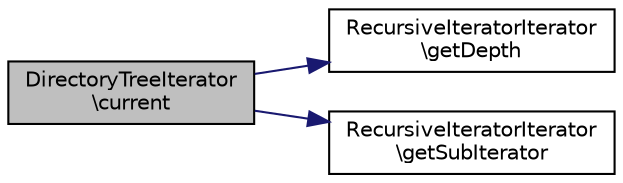 digraph "DirectoryTreeIterator\current"
{
  edge [fontname="Helvetica",fontsize="10",labelfontname="Helvetica",labelfontsize="10"];
  node [fontname="Helvetica",fontsize="10",shape=record];
  rankdir="LR";
  Node1 [label="DirectoryTreeIterator\l\\current",height=0.2,width=0.4,color="black", fillcolor="grey75", style="filled" fontcolor="black"];
  Node1 -> Node2 [color="midnightblue",fontsize="10",style="solid",fontname="Helvetica"];
  Node2 [label="RecursiveIteratorIterator\l\\getDepth",height=0.2,width=0.4,color="black", fillcolor="white", style="filled",URL="$classRecursiveIteratorIterator.html#af2b687704f522073ee59b2476a83e308"];
  Node1 -> Node3 [color="midnightblue",fontsize="10",style="solid",fontname="Helvetica"];
  Node3 [label="RecursiveIteratorIterator\l\\getSubIterator",height=0.2,width=0.4,color="black", fillcolor="white", style="filled",URL="$classRecursiveIteratorIterator.html#ab06a6c464bea6b4480e840e4980d3e56"];
}
